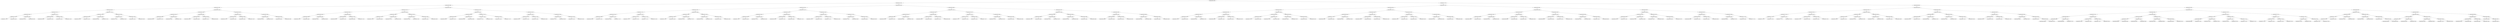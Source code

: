 digraph G{
188641050 [label="Node{data=[5030, 5030]}"]
188641050 -> 1487965527
1487965527 [label="Node{data=[3164, 3164]}"]
1487965527 -> 1638812681
1638812681 [label="Node{data=[2856, 2856]}"]
1638812681 -> 693489553
693489553 [label="Node{data=[2824, 2824]}"]
693489553 -> 1374364446
1374364446 [label="Node{data=[2045, 2045]}"]
1374364446 -> 225297985
225297985 [label="Node{data=[2037, 2037]}"]
225297985 -> 514854369
514854369 [label="Node{data=[2033, 2033]}"]
514854369 -> 429809889
429809889 [label="Node{data=[1548, 1548]}"]
429809889 -> 291848991
291848991 [label="Node{data=[1547, 1547]}"]
429809889 -> 1918488764
1918488764 [label="Node{data=[2032, 2032]}"]
514854369 -> 1813513235
1813513235 [label="Node{data=[2035, 2035]}"]
1813513235 -> 107735065
107735065 [label="Node{data=[2034, 2034]}"]
1813513235 -> 1026371184
1026371184 [label="Node{data=[2036, 2036]}"]
225297985 -> 21874009
21874009 [label="Node{data=[2041, 2041]}"]
21874009 -> 760836607
760836607 [label="Node{data=[2039, 2039]}"]
760836607 -> 1949003629
1949003629 [label="Node{data=[2038, 2038]}"]
760836607 -> 539066678
539066678 [label="Node{data=[2040, 2040]}"]
21874009 -> 1336541030
1336541030 [label="Node{data=[2043, 2043]}"]
1336541030 -> 689547749
689547749 [label="Node{data=[2042, 2042]}"]
1336541030 -> 115801004
115801004 [label="Node{data=[2044, 2044]}"]
1374364446 -> 711127671
711127671 [label="Node{data=[2271, 2271]}"]
711127671 -> 707816082
707816082 [label="Node{data=[2215, 2215]}"]
707816082 -> 1317189808
1317189808 [label="Node{data=[2055, 2055]}"]
1317189808 -> 2131231063
2131231063 [label="Node{data=[2046, 2046]}"]
1317189808 -> 1120187787
1120187787 [label="Node{data=[2213, 2213]}"]
707816082 -> 1795761083
1795761083 [label="Node{data=[2269, 2269]}"]
1795761083 -> 815087954
815087954 [label="Node{data=[2268, 2268]}"]
1795761083 -> 262732974
262732974 [label="Node{data=[2270, 2270]}"]
711127671 -> 1755805757
1755805757 [label="Node{data=[2435, 2435]}"]
1755805757 -> 1242667625
1242667625 [label="Node{data=[2379, 2379]}"]
1242667625 -> 1343540648
1343540648 [label="Node{data=[2272, 2272]}"]
1242667625 -> 403768968
403768968 [label="Node{data=[2424, 2424]}"]
1755805757 -> 1260712743
1260712743 [label="Node{data=[2822, 2822]}"]
1260712743 -> 228649720
228649720 [label="Node{data=[2821, 2821]}"]
1260712743 -> 2066685801
2066685801 [label="Node{data=[2823, 2823]}"]
693489553 -> 1805280194
1805280194 [label="Node{data=[2840, 2840]}"]
1805280194 -> 122361949
122361949 [label="Node{data=[2832, 2832]}"]
122361949 -> 230081894
230081894 [label="Node{data=[2828, 2828]}"]
230081894 -> 249645038
249645038 [label="Node{data=[2826, 2826]}"]
249645038 -> 920494467
920494467 [label="Node{data=[2825, 2825]}"]
249645038 -> 1762385653
1762385653 [label="Node{data=[2827, 2827]}"]
230081894 -> 1378728775
1378728775 [label="Node{data=[2830, 2830]}"]
1378728775 -> 1450658011
1450658011 [label="Node{data=[2829, 2829]}"]
1378728775 -> 226306607
226306607 [label="Node{data=[2831, 2831]}"]
122361949 -> 985051395
985051395 [label="Node{data=[2836, 2836]}"]
985051395 -> 100586129
100586129 [label="Node{data=[2834, 2834]}"]
100586129 -> 1763930981
1763930981 [label="Node{data=[2833, 2833]}"]
100586129 -> 225120316
225120316 [label="Node{data=[2835, 2835]}"]
985051395 -> 39491131
39491131 [label="Node{data=[2838, 2838]}"]
39491131 -> 1908651707
1908651707 [label="Node{data=[2837, 2837]}"]
39491131 -> 59333565
59333565 [label="Node{data=[2839, 2839]}"]
1805280194 -> 1454788864
1454788864 [label="Node{data=[2848, 2848]}"]
1454788864 -> 786083
786083 [label="Node{data=[2844, 2844]}"]
786083 -> 1813112439
1813112439 [label="Node{data=[2842, 2842]}"]
1813112439 -> 629935355
629935355 [label="Node{data=[2841, 2841]}"]
1813112439 -> 1096185627
1096185627 [label="Node{data=[2843, 2843]}"]
786083 -> 519530356
519530356 [label="Node{data=[2846, 2846]}"]
519530356 -> 2100697219
2100697219 [label="Node{data=[2845, 2845]}"]
519530356 -> 941111306
941111306 [label="Node{data=[2847, 2847]}"]
1454788864 -> 1241808573
1241808573 [label="Node{data=[2852, 2852]}"]
1241808573 -> 1869442126
1869442126 [label="Node{data=[2850, 2850]}"]
1869442126 -> 584225568
584225568 [label="Node{data=[2849, 2849]}"]
1869442126 -> 1542661912
1542661912 [label="Node{data=[2851, 2851]}"]
1241808573 -> 854285133
854285133 [label="Node{data=[2854, 2854]}"]
854285133 -> 920669762
920669762 [label="Node{data=[2853, 2853]}"]
854285133 -> 1937453
1937453 [label="Node{data=[2855, 2855]}"]
1638812681 -> 1117039825
1117039825 [label="Node{data=[3004, 3004]}"]
1117039825 -> 718124797
718124797 [label="Node{data=[2872, 2872]}"]
718124797 -> 510357432
510357432 [label="Node{data=[2864, 2864]}"]
510357432 -> 1922767008
1922767008 [label="Node{data=[2860, 2860]}"]
1922767008 -> 353292294
353292294 [label="Node{data=[2858, 2858]}"]
353292294 -> 1387521540
1387521540 [label="Node{data=[2857, 2857]}"]
353292294 -> 392189253
392189253 [label="Node{data=[2859, 2859]}"]
1922767008 -> 1024721169
1024721169 [label="Node{data=[2862, 2862]}"]
1024721169 -> 1585018965
1585018965 [label="Node{data=[2861, 2861]}"]
1024721169 -> 322385496
322385496 [label="Node{data=[2863, 2863]}"]
510357432 -> 107516678
107516678 [label="Node{data=[2868, 2868]}"]
107516678 -> 459867731
459867731 [label="Node{data=[2866, 2866]}"]
459867731 -> 239562427
239562427 [label="Node{data=[2865, 2865]}"]
459867731 -> 619187421
619187421 [label="Node{data=[2867, 2867]}"]
107516678 -> 1717193701
1717193701 [label="Node{data=[2870, 2870]}"]
1717193701 -> 894604003
894604003 [label="Node{data=[2869, 2869]}"]
1717193701 -> 13959236
13959236 [label="Node{data=[2871, 2871]}"]
718124797 -> 1690266215
1690266215 [label="Node{data=[2944, 2944]}"]
1690266215 -> 1351487606
1351487606 [label="Node{data=[2940, 2940]}"]
1351487606 -> 1902789902
1902789902 [label="Node{data=[2874, 2874]}"]
1902789902 -> 1494592583
1494592583 [label="Node{data=[2873, 2873]}"]
1902789902 -> 1189484880
1189484880 [label="Node{data=[2939, 2939]}"]
1351487606 -> 1716239450
1716239450 [label="Node{data=[2942, 2942]}"]
1716239450 -> 1168824232
1168824232 [label="Node{data=[2941, 2941]}"]
1716239450 -> 824786126
824786126 [label="Node{data=[2943, 2943]}"]
1690266215 -> 1198759714
1198759714 [label="Node{data=[2976, 2976]}"]
1198759714 -> 2086748922
2086748922 [label="Node{data=[2946, 2946]}"]
2086748922 -> 1868942665
1868942665 [label="Node{data=[2945, 2945]}"]
2086748922 -> 391267111
391267111 [label="Node{data=[2947, 2947]}"]
1198759714 -> 1283675232
1283675232 [label="Node{data=[3002, 3002]}"]
1283675232 -> 981707160
981707160 [label="Node{data=[3001, 3001]}"]
1283675232 -> 2077045764
2077045764 [label="Node{data=[3003, 3003]}"]
1117039825 -> 2122521377
2122521377 [label="Node{data=[3148, 3148]}"]
2122521377 -> 678785221
678785221 [label="Node{data=[3140, 3140]}"]
678785221 -> 253612858
253612858 [label="Node{data=[3008, 3008]}"]
253612858 -> 501398473
501398473 [label="Node{data=[3006, 3006]}"]
501398473 -> 2069819719
2069819719 [label="Node{data=[3005, 3005]}"]
501398473 -> 2016298417
2016298417 [label="Node{data=[3007, 3007]}"]
253612858 -> 432786829
432786829 [label="Node{data=[3060, 3060]}"]
432786829 -> 301924750
301924750 [label="Node{data=[3009, 3009]}"]
432786829 -> 489102911
489102911 [label="Node{data=[3065, 3065]}"]
678785221 -> 388944871
388944871 [label="Node{data=[3144, 3144]}"]
388944871 -> 1355731754
1355731754 [label="Node{data=[3142, 3142]}"]
1355731754 -> 970218444
970218444 [label="Node{data=[3141, 3141]}"]
1355731754 -> 472349743
472349743 [label="Node{data=[3143, 3143]}"]
388944871 -> 2113353127
2113353127 [label="Node{data=[3146, 3146]}"]
2113353127 -> 1535573680
1535573680 [label="Node{data=[3145, 3145]}"]
2113353127 -> 1083692087
1083692087 [label="Node{data=[3147, 3147]}"]
2122521377 -> 1744178702
1744178702 [label="Node{data=[3156, 3156]}"]
1744178702 -> 602428762
602428762 [label="Node{data=[3152, 3152]}"]
602428762 -> 1333222633
1333222633 [label="Node{data=[3150, 3150]}"]
1333222633 -> 826220380
826220380 [label="Node{data=[3149, 3149]}"]
1333222633 -> 1718546699
1718546699 [label="Node{data=[3151, 3151]}"]
602428762 -> 122501657
122501657 [label="Node{data=[3154, 3154]}"]
122501657 -> 1923661325
1923661325 [label="Node{data=[3153, 3153]}"]
122501657 -> 992250619
992250619 [label="Node{data=[3155, 3155]}"]
1744178702 -> 718520893
718520893 [label="Node{data=[3160, 3160]}"]
718520893 -> 1142990988
1142990988 [label="Node{data=[3158, 3158]}"]
1142990988 -> 1934569171
1934569171 [label="Node{data=[3157, 3157]}"]
1142990988 -> 1814233363
1814233363 [label="Node{data=[3159, 3159]}"]
718520893 -> 1482024064
1482024064 [label="Node{data=[3162, 3162]}"]
1482024064 -> 426791886
426791886 [label="Node{data=[3161, 3161]}"]
1482024064 -> 323211141
323211141 [label="Node{data=[3163, 3163]}"]
1487965527 -> 1729916775
1729916775 [label="Node{data=[4354, 4354]}"]
1729916775 -> 270198496
270198496 [label="Node{data=[3196, 3196]}"]
270198496 -> 200227086
200227086 [label="Node{data=[3180, 3180]}"]
200227086 -> 106819601
106819601 [label="Node{data=[3172, 3172]}"]
106819601 -> 37667050
37667050 [label="Node{data=[3168, 3168]}"]
37667050 -> 1163135915
1163135915 [label="Node{data=[3166, 3166]}"]
1163135915 -> 931228998
931228998 [label="Node{data=[3165, 3165]}"]
1163135915 -> 1588977375
1588977375 [label="Node{data=[3167, 3167]}"]
37667050 -> 712539251
712539251 [label="Node{data=[3170, 3170]}"]
712539251 -> 1335112644
1335112644 [label="Node{data=[3169, 3169]}"]
712539251 -> 1942195245
1942195245 [label="Node{data=[3171, 3171]}"]
106819601 -> 57735084
57735084 [label="Node{data=[3176, 3176]}"]
57735084 -> 1786939477
1786939477 [label="Node{data=[3174, 3174]}"]
1786939477 -> 73833682
73833682 [label="Node{data=[3173, 3173]}"]
1786939477 -> 1798032023
1798032023 [label="Node{data=[3175, 3175]}"]
57735084 -> 1868733897
1868733897 [label="Node{data=[3178, 3178]}"]
1868733897 -> 299655248
299655248 [label="Node{data=[3177, 3177]}"]
1868733897 -> 569179829
569179829 [label="Node{data=[3179, 3179]}"]
200227086 -> 346486637
346486637 [label="Node{data=[3188, 3188]}"]
346486637 -> 1876012261
1876012261 [label="Node{data=[3184, 3184]}"]
1876012261 -> 494768047
494768047 [label="Node{data=[3182, 3182]}"]
494768047 -> 1529009123
1529009123 [label="Node{data=[3181, 3181]}"]
494768047 -> 2015119989
2015119989 [label="Node{data=[3183, 3183]}"]
1876012261 -> 449341207
449341207 [label="Node{data=[3186, 3186]}"]
449341207 -> 1807319830
1807319830 [label="Node{data=[3185, 3185]}"]
449341207 -> 650766409
650766409 [label="Node{data=[3187, 3187]}"]
346486637 -> 1016873223
1016873223 [label="Node{data=[3192, 3192]}"]
1016873223 -> 1706387804
1706387804 [label="Node{data=[3190, 3190]}"]
1706387804 -> 1110697935
1110697935 [label="Node{data=[3189, 3189]}"]
1706387804 -> 735171680
735171680 [label="Node{data=[3191, 3191]}"]
1016873223 -> 1973103716
1973103716 [label="Node{data=[3194, 3194]}"]
1973103716 -> 992629762
992629762 [label="Node{data=[3193, 3193]}"]
1973103716 -> 1719320887
1719320887 [label="Node{data=[3195, 3195]}"]
270198496 -> 1127050060
1127050060 [label="Node{data=[3212, 3212]}"]
1127050060 -> 1870239553
1870239553 [label="Node{data=[3204, 3204]}"]
1870239553 -> 110773480
110773480 [label="Node{data=[3200, 3200]}"]
110773480 -> 911826549
911826549 [label="Node{data=[3198, 3198]}"]
911826549 -> 503719161
503719161 [label="Node{data=[3197, 3197]}"]
911826549 -> 1038515175
1038515175 [label="Node{data=[3199, 3199]}"]
110773480 -> 1762641335
1762641335 [label="Node{data=[3202, 3202]}"]
1762641335 -> 358192149
358192149 [label="Node{data=[3201, 3201]}"]
1762641335 -> 978799531
978799531 [label="Node{data=[3203, 3203]}"]
1870239553 -> 878716485
878716485 [label="Node{data=[3208, 3208]}"]
878716485 -> 592801539
592801539 [label="Node{data=[3206, 3206]}"]
592801539 -> 2062925376
2062925376 [label="Node{data=[3205, 3205]}"]
592801539 -> 2063579302
2063579302 [label="Node{data=[3207, 3207]}"]
878716485 -> 1327037362
1327037362 [label="Node{data=[3210, 3210]}"]
1327037362 -> 1195223077
1195223077 [label="Node{data=[3209, 3209]}"]
1327037362 -> 275585340
275585340 [label="Node{data=[3211, 3211]}"]
1127050060 -> 391162143
391162143 [label="Node{data=[3220, 3220]}"]
391162143 -> 521995564
521995564 [label="Node{data=[3216, 3216]}"]
521995564 -> 902556266
902556266 [label="Node{data=[3214, 3214]}"]
902556266 -> 1293398294
1293398294 [label="Node{data=[3213, 3213]}"]
902556266 -> 1604186618
1604186618 [label="Node{data=[3215, 3215]}"]
521995564 -> 685685568
685685568 [label="Node{data=[3218, 3218]}"]
685685568 -> 1110215819
1110215819 [label="Node{data=[3217, 3217]}"]
685685568 -> 843254489
843254489 [label="Node{data=[3219, 3219]}"]
391162143 -> 39927626
39927626 [label="Node{data=[3470, 3470]}"]
39927626 -> 1597538557
1597538557 [label="Node{data=[3423, 3423]}"]
1597538557 -> 2044073797
2044073797 [label="Node{data=[3221, 3221]}"]
1597538557 -> 1407836004
1407836004 [label="Node{data=[3464, 3464]}"]
39927626 -> 1484337468
1484337468 [label="Node{data=[4352, 4352]}"]
1484337468 -> 1138589094
1138589094 [label="Node{data=[3509, 3509]}"]
1484337468 -> 184034983
184034983 [label="Node{data=[4353, 4353]}"]
1729916775 -> 393726563
393726563 [label="Node{data=[4586, 4586]}"]
393726563 -> 110557536
110557536 [label="Node{data=[4370, 4370]}"]
110557536 -> 772707417
772707417 [label="Node{data=[4362, 4362]}"]
772707417 -> 1695040033
1695040033 [label="Node{data=[4358, 4358]}"]
1695040033 -> 1275439153
1275439153 [label="Node{data=[4356, 4356]}"]
1275439153 -> 2104038696
2104038696 [label="Node{data=[4355, 4355]}"]
1275439153 -> 664795776
664795776 [label="Node{data=[4357, 4357]}"]
1695040033 -> 2211096
2211096 [label="Node{data=[4360, 4360]}"]
2211096 -> 1636096269
1636096269 [label="Node{data=[4359, 4359]}"]
2211096 -> 1425100864
1425100864 [label="Node{data=[4361, 4361]}"]
772707417 -> 216198052
216198052 [label="Node{data=[4366, 4366]}"]
216198052 -> 19291741
19291741 [label="Node{data=[4364, 4364]}"]
19291741 -> 1185784773
1185784773 [label="Node{data=[4363, 4363]}"]
19291741 -> 402692096
402692096 [label="Node{data=[4365, 4365]}"]
216198052 -> 61140847
61140847 [label="Node{data=[4368, 4368]}"]
61140847 -> 809733616
809733616 [label="Node{data=[4367, 4367]}"]
61140847 -> 458994614
458994614 [label="Node{data=[4369, 4369]}"]
110557536 -> 126351429
126351429 [label="Node{data=[4578, 4578]}"]
126351429 -> 595370061
595370061 [label="Node{data=[4374, 4374]}"]
595370061 -> 259823071
259823071 [label="Node{data=[4372, 4372]}"]
259823071 -> 1241268613
1241268613 [label="Node{data=[4371, 4371]}"]
259823071 -> 1895943471
1895943471 [label="Node{data=[4373, 4373]}"]
595370061 -> 926512522
926512522 [label="Node{data=[4564, 4564]}"]
926512522 -> 1551944927
1551944927 [label="Node{data=[4375, 4375]}"]
926512522 -> 2002476707
2002476707 [label="Node{data=[4577, 4577]}"]
126351429 -> 139234770
139234770 [label="Node{data=[4582, 4582]}"]
139234770 -> 1948597364
1948597364 [label="Node{data=[4580, 4580]}"]
1948597364 -> 781840411
781840411 [label="Node{data=[4579, 4579]}"]
1948597364 -> 60427565
60427565 [label="Node{data=[4581, 4581]}"]
139234770 -> 1876177553
1876177553 [label="Node{data=[4584, 4584]}"]
1876177553 -> 852452739
852452739 [label="Node{data=[4583, 4583]}"]
1876177553 -> 1404519145
1404519145 [label="Node{data=[4585, 4585]}"]
393726563 -> 9948887
9948887 [label="Node{data=[4887, 4887]}"]
9948887 -> 1310274798
1310274798 [label="Node{data=[4879, 4879]}"]
1310274798 -> 120828883
120828883 [label="Node{data=[4590, 4590]}"]
120828883 -> 1861884374
1861884374 [label="Node{data=[4588, 4588]}"]
1861884374 -> 1353024424
1353024424 [label="Node{data=[4587, 4587]}"]
1861884374 -> 1461478166
1461478166 [label="Node{data=[4589, 4589]}"]
120828883 -> 1294728973
1294728973 [label="Node{data=[4596, 4596]}"]
1294728973 -> 1939958743
1939958743 [label="Node{data=[4591, 4591]}"]
1294728973 -> 266669768
266669768 [label="Node{data=[4878, 4878]}"]
1310274798 -> 1003870449
1003870449 [label="Node{data=[4883, 4883]}"]
1003870449 -> 689216273
689216273 [label="Node{data=[4881, 4881]}"]
689216273 -> 1360245303
1360245303 [label="Node{data=[4880, 4880]}"]
689216273 -> 1990686099
1990686099 [label="Node{data=[4882, 4882]}"]
1003870449 -> 1663052262
1663052262 [label="Node{data=[4885, 4885]}"]
1663052262 -> 1851914880
1851914880 [label="Node{data=[4884, 4884]}"]
1663052262 -> 581922673
581922673 [label="Node{data=[4886, 4886]}"]
9948887 -> 1869192538
1869192538 [label="Node{data=[4895, 4895]}"]
1869192538 -> 224716360
224716360 [label="Node{data=[4891, 4891]}"]
224716360 -> 1815128222
1815128222 [label="Node{data=[4889, 4889]}"]
1815128222 -> 893224590
893224590 [label="Node{data=[4888, 4888]}"]
1815128222 -> 379407934
379407934 [label="Node{data=[4890, 4890]}"]
224716360 -> 1021426691
1021426691 [label="Node{data=[4893, 4893]}"]
1021426691 -> 1442617177
1442617177 [label="Node{data=[4892, 4892]}"]
1021426691 -> 204235422
204235422 [label="Node{data=[4894, 4894]}"]
1869192538 -> 1882988955
1882988955 [label="Node{data=[4989, 4989]}"]
1882988955 -> 1091340859
1091340859 [label="Node{data=[4987, 4987]}"]
1091340859 -> 1895537436
1895537436 [label="Node{data=[4986, 4986]}"]
1091340859 -> 522989327
522989327 [label="Node{data=[4988, 4988]}"]
1882988955 -> 244180360
244180360 [label="Node{data=[5028, 5028]}"]
244180360 -> 737540912
737540912 [label="Node{data=[4990, 4990]}"]
244180360 -> 133871145
133871145 [label="Node{data=[5029, 5029]}"]
188641050 -> 2043717006
2043717006 [label="Node{data=[8772, 8772]}"]
2043717006 -> 412139161
412139161 [label="Node{data=[5627, 5627]}"]
412139161 -> 481880768
481880768 [label="Node{data=[5062, 5062]}"]
481880768 -> 1319197824
1319197824 [label="Node{data=[5046, 5046]}"]
1319197824 -> 841055247
841055247 [label="Node{data=[5038, 5038]}"]
841055247 -> 802711716
802711716 [label="Node{data=[5034, 5034]}"]
802711716 -> 1961720181
1961720181 [label="Node{data=[5032, 5032]}"]
1961720181 -> 820801076
820801076 [label="Node{data=[5031, 5031]}"]
1961720181 -> 152349986
152349986 [label="Node{data=[5033, 5033]}"]
802711716 -> 1709537772
1709537772 [label="Node{data=[5036, 5036]}"]
1709537772 -> 2061271796
2061271796 [label="Node{data=[5035, 5035]}"]
1709537772 -> 689102421
689102421 [label="Node{data=[5037, 5037]}"]
841055247 -> 96672744
96672744 [label="Node{data=[5042, 5042]}"]
96672744 -> 1269250213
1269250213 [label="Node{data=[5040, 5040]}"]
1269250213 -> 1441974279
1441974279 [label="Node{data=[5039, 5039]}"]
1269250213 -> 1789744282
1789744282 [label="Node{data=[5041, 5041]}"]
96672744 -> 1999375996
1999375996 [label="Node{data=[5044, 5044]}"]
1999375996 -> 96236076
96236076 [label="Node{data=[5043, 5043]}"]
1999375996 -> 1187848300
1187848300 [label="Node{data=[5045, 5045]}"]
1319197824 -> 1178903979
1178903979 [label="Node{data=[5054, 5054]}"]
1178903979 -> 1359744241
1359744241 [label="Node{data=[5050, 5050]}"]
1359744241 -> 927410670
927410670 [label="Node{data=[5048, 5048]}"]
927410670 -> 413577514
413577514 [label="Node{data=[5047, 5047]}"]
927410670 -> 2066495080
2066495080 [label="Node{data=[5049, 5049]}"]
1359744241 -> 1257690744
1257690744 [label="Node{data=[5052, 5052]}"]
1257690744 -> 1148231313
1148231313 [label="Node{data=[5051, 5051]}"]
1257690744 -> 1777490132
1777490132 [label="Node{data=[5053, 5053]}"]
1178903979 -> 1937222900
1937222900 [label="Node{data=[5058, 5058]}"]
1937222900 -> 256827892
256827892 [label="Node{data=[5056, 5056]}"]
256827892 -> 1326080666
1326080666 [label="Node{data=[5055, 5055]}"]
256827892 -> 876980055
876980055 [label="Node{data=[5057, 5057]}"]
1937222900 -> 2048638247
2048638247 [label="Node{data=[5060, 5060]}"]
2048638247 -> 44217041
44217041 [label="Node{data=[5059, 5059]}"]
2048638247 -> 513805997
513805997 [label="Node{data=[5061, 5061]}"]
481880768 -> 130448689
130448689 [label="Node{data=[5611, 5611]}"]
130448689 -> 546511467
546511467 [label="Node{data=[5603, 5603]}"]
546511467 -> 925896850
925896850 [label="Node{data=[5599, 5599]}"]
925896850 -> 695973311
695973311 [label="Node{data=[5114, 5114]}"]
695973311 -> 501246548
501246548 [label="Node{data=[5063, 5063]}"]
695973311 -> 622361537
622361537 [label="Node{data=[5543, 5543]}"]
925896850 -> 312167280
312167280 [label="Node{data=[5601, 5601]}"]
312167280 -> 1723454161
1723454161 [label="Node{data=[5600, 5600]}"]
312167280 -> 2023077528
2023077528 [label="Node{data=[5602, 5602]}"]
546511467 -> 515181624
515181624 [label="Node{data=[5607, 5607]}"]
515181624 -> 1455232085
1455232085 [label="Node{data=[5605, 5605]}"]
1455232085 -> 2126146313
2126146313 [label="Node{data=[5604, 5604]}"]
1455232085 -> 726545200
726545200 [label="Node{data=[5606, 5606]}"]
515181624 -> 497827501
497827501 [label="Node{data=[5609, 5609]}"]
497827501 -> 588091121
588091121 [label="Node{data=[5608, 5608]}"]
497827501 -> 239225786
239225786 [label="Node{data=[5610, 5610]}"]
130448689 -> 1414479601
1414479601 [label="Node{data=[5619, 5619]}"]
1414479601 -> 686439299
686439299 [label="Node{data=[5615, 5615]}"]
686439299 -> 1742688873
1742688873 [label="Node{data=[5613, 5613]}"]
1742688873 -> 2069678771
2069678771 [label="Node{data=[5612, 5612]}"]
1742688873 -> 1456065439
1456065439 [label="Node{data=[5614, 5614]}"]
686439299 -> 788976870
788976870 [label="Node{data=[5617, 5617]}"]
788976870 -> 844601205
844601205 [label="Node{data=[5616, 5616]}"]
788976870 -> 801364702
801364702 [label="Node{data=[5618, 5618]}"]
1414479601 -> 927889802
927889802 [label="Node{data=[5623, 5623]}"]
927889802 -> 779500129
779500129 [label="Node{data=[5621, 5621]}"]
779500129 -> 546634981
546634981 [label="Node{data=[5620, 5620]}"]
779500129 -> 296802051
296802051 [label="Node{data=[5622, 5622]}"]
927889802 -> 1433824918
1433824918 [label="Node{data=[5625, 5625]}"]
1433824918 -> 1254941547
1254941547 [label="Node{data=[5624, 5624]}"]
1433824918 -> 1303928067
1303928067 [label="Node{data=[5626, 5626]}"]
412139161 -> 1520927608
1520927608 [label="Node{data=[6290, 6290]}"]
1520927608 -> 1019429988
1019429988 [label="Node{data=[5643, 5643]}"]
1019429988 -> 297353004
297353004 [label="Node{data=[5635, 5635]}"]
297353004 -> 518400093
518400093 [label="Node{data=[5631, 5631]}"]
518400093 -> 2025641146
2025641146 [label="Node{data=[5629, 5629]}"]
2025641146 -> 1593462701
1593462701 [label="Node{data=[5628, 5628]}"]
2025641146 -> 107109121
107109121 [label="Node{data=[5630, 5630]}"]
518400093 -> 703147856
703147856 [label="Node{data=[5633, 5633]}"]
703147856 -> 938354643
938354643 [label="Node{data=[5632, 5632]}"]
703147856 -> 1004900772
1004900772 [label="Node{data=[5634, 5634]}"]
297353004 -> 801865610
801865610 [label="Node{data=[5639, 5639]}"]
801865610 -> 1337480844
1337480844 [label="Node{data=[5637, 5637]}"]
1337480844 -> 162410519
162410519 [label="Node{data=[5636, 5636]}"]
1337480844 -> 517077047
517077047 [label="Node{data=[5638, 5638]}"]
801865610 -> 1779626824
1779626824 [label="Node{data=[5641, 5641]}"]
1779626824 -> 1737737392
1737737392 [label="Node{data=[5640, 5640]}"]
1779626824 -> 524648157
524648157 [label="Node{data=[5642, 5642]}"]
1019429988 -> 239349058
239349058 [label="Node{data=[6282, 6282]}"]
239349058 -> 1932597105
1932597105 [label="Node{data=[6278, 6278]}"]
1932597105 -> 184482787
184482787 [label="Node{data=[5941, 5941]}"]
184482787 -> 1048170487
1048170487 [label="Node{data=[5696, 5696]}"]
184482787 -> 293129031
293129031 [label="Node{data=[5953, 5953]}"]
1932597105 -> 1787415686
1787415686 [label="Node{data=[6280, 6280]}"]
1787415686 -> 399840215
399840215 [label="Node{data=[6279, 6279]}"]
1787415686 -> 1738764461
1738764461 [label="Node{data=[6281, 6281]}"]
239349058 -> 819379693
819379693 [label="Node{data=[6286, 6286]}"]
819379693 -> 346012301
346012301 [label="Node{data=[6284, 6284]}"]
346012301 -> 736843874
736843874 [label="Node{data=[6283, 6283]}"]
346012301 -> 1462854570
1462854570 [label="Node{data=[6285, 6285]}"]
819379693 -> 1376621940
1376621940 [label="Node{data=[6288, 6288]}"]
1376621940 -> 1001330282
1001330282 [label="Node{data=[6287, 6287]}"]
1376621940 -> 1257664821
1257664821 [label="Node{data=[6289, 6289]}"]
1520927608 -> 377907186
377907186 [label="Node{data=[8038, 8038]}"]
377907186 -> 681506403
681506403 [label="Node{data=[8030, 8030]}"]
681506403 -> 1807858012
1807858012 [label="Node{data=[7948, 7948]}"]
1807858012 -> 306643656
306643656 [label="Node{data=[6308, 6308]}"]
306643656 -> 937119365
937119365 [label="Node{data=[6291, 6291]}"]
306643656 -> 1755941875
1755941875 [label="Node{data=[7924, 7924]}"]
1807858012 -> 239391971
239391971 [label="Node{data=[8005, 8005]}"]
239391971 -> 608163489
608163489 [label="Node{data=[7982, 7982]}"]
239391971 -> 1232931781
1232931781 [label="Node{data=[8029, 8029]}"]
681506403 -> 1840244490
1840244490 [label="Node{data=[8034, 8034]}"]
1840244490 -> 1172620688
1172620688 [label="Node{data=[8032, 8032]}"]
1172620688 -> 523536723
523536723 [label="Node{data=[8031, 8031]}"]
1172620688 -> 1052154451
1052154451 [label="Node{data=[8033, 8033]}"]
1840244490 -> 741588280
741588280 [label="Node{data=[8036, 8036]}"]
741588280 -> 1326986603
1326986603 [label="Node{data=[8035, 8035]}"]
741588280 -> 1952269258
1952269258 [label="Node{data=[8037, 8037]}"]
377907186 -> 2125675280
2125675280 [label="Node{data=[8292, 8292]}"]
2125675280 -> 1339593603
1339593603 [label="Node{data=[8042, 8042]}"]
1339593603 -> 1097159806
1097159806 [label="Node{data=[8040, 8040]}"]
1097159806 -> 1597512843
1597512843 [label="Node{data=[8039, 8039]}"]
1097159806 -> 951375815
951375815 [label="Node{data=[8041, 8041]}"]
1339593603 -> 872095705
872095705 [label="Node{data=[8044, 8044]}"]
872095705 -> 1490451324
1490451324 [label="Node{data=[8043, 8043]}"]
872095705 -> 1192622249
1192622249 [label="Node{data=[8045, 8045]}"]
2125675280 -> 1501627747
1501627747 [label="Node{data=[8768, 8768]}"]
1501627747 -> 846191709
846191709 [label="Node{data=[8426, 8426]}"]
846191709 -> 1493785847
1493785847 [label="Node{data=[8396, 8396]}"]
846191709 -> 833693647
833693647 [label="Node{data=[8767, 8767]}"]
1501627747 -> 1615496839
1615496839 [label="Node{data=[8770, 8770]}"]
1615496839 -> 738927591
738927591 [label="Node{data=[8769, 8769]}"]
1615496839 -> 1064709237
1064709237 [label="Node{data=[8771, 8771]}"]
2043717006 -> 130149131
130149131 [label="Node{data=[8836, 8836]}"]
130149131 -> 856374218
856374218 [label="Node{data=[8804, 8804]}"]
856374218 -> 1181364823
1181364823 [label="Node{data=[8788, 8788]}"]
1181364823 -> 1215409003
1215409003 [label="Node{data=[8780, 8780]}"]
1215409003 -> 1080068317
1080068317 [label="Node{data=[8776, 8776]}"]
1080068317 -> 719269488
719269488 [label="Node{data=[8774, 8774]}"]
719269488 -> 1026574838
1026574838 [label="Node{data=[8773, 8773]}"]
719269488 -> 2027915208
2027915208 [label="Node{data=[8775, 8775]}"]
1080068317 -> 1010683502
1010683502 [label="Node{data=[8778, 8778]}"]
1010683502 -> 1875041079
1875041079 [label="Node{data=[8777, 8777]}"]
1010683502 -> 1350713536
1350713536 [label="Node{data=[8779, 8779]}"]
1215409003 -> 1424456927
1424456927 [label="Node{data=[8784, 8784]}"]
1424456927 -> 117147283
117147283 [label="Node{data=[8782, 8782]}"]
117147283 -> 2132409880
2132409880 [label="Node{data=[8781, 8781]}"]
117147283 -> 1029645691
1029645691 [label="Node{data=[8783, 8783]}"]
1424456927 -> 1378985867
1378985867 [label="Node{data=[8786, 8786]}"]
1378985867 -> 136608832
136608832 [label="Node{data=[8785, 8785]}"]
1378985867 -> 956152418
956152418 [label="Node{data=[8787, 8787]}"]
1181364823 -> 2085430523
2085430523 [label="Node{data=[8796, 8796]}"]
2085430523 -> 597678342
597678342 [label="Node{data=[8792, 8792]}"]
597678342 -> 150107977
150107977 [label="Node{data=[8790, 8790]}"]
150107977 -> 1569321631
1569321631 [label="Node{data=[8789, 8789]}"]
150107977 -> 1224109865
1224109865 [label="Node{data=[8791, 8791]}"]
597678342 -> 368892120
368892120 [label="Node{data=[8794, 8794]}"]
368892120 -> 238005521
238005521 [label="Node{data=[8793, 8793]}"]
368892120 -> 471903041
471903041 [label="Node{data=[8795, 8795]}"]
2085430523 -> 1733562571
1733562571 [label="Node{data=[8800, 8800]}"]
1733562571 -> 345849569
345849569 [label="Node{data=[8798, 8798]}"]
345849569 -> 1730760262
1730760262 [label="Node{data=[8797, 8797]}"]
345849569 -> 2127207233
2127207233 [label="Node{data=[8799, 8799]}"]
1733562571 -> 970923547
970923547 [label="Node{data=[8802, 8802]}"]
970923547 -> 1153975799
1153975799 [label="Node{data=[8801, 8801]}"]
970923547 -> 1774086230
1774086230 [label="Node{data=[8803, 8803]}"]
856374218 -> 1124394675
1124394675 [label="Node{data=[8820, 8820]}"]
1124394675 -> 48895758
48895758 [label="Node{data=[8812, 8812]}"]
48895758 -> 67833177
67833177 [label="Node{data=[8808, 8808]}"]
67833177 -> 510470486
510470486 [label="Node{data=[8806, 8806]}"]
510470486 -> 2058909014
2058909014 [label="Node{data=[8805, 8805]}"]
510470486 -> 683167592
683167592 [label="Node{data=[8807, 8807]}"]
67833177 -> 1954934499
1954934499 [label="Node{data=[8810, 8810]}"]
1954934499 -> 55926460
55926460 [label="Node{data=[8809, 8809]}"]
1954934499 -> 989763909
989763909 [label="Node{data=[8811, 8811]}"]
48895758 -> 1356288637
1356288637 [label="Node{data=[8816, 8816]}"]
1356288637 -> 192826482
192826482 [label="Node{data=[8814, 8814]}"]
192826482 -> 586629919
586629919 [label="Node{data=[8813, 8813]}"]
192826482 -> 1812845237
1812845237 [label="Node{data=[8815, 8815]}"]
1356288637 -> 102965747
102965747 [label="Node{data=[8818, 8818]}"]
102965747 -> 2135416985
2135416985 [label="Node{data=[8817, 8817]}"]
102965747 -> 1739635669
1739635669 [label="Node{data=[8819, 8819]}"]
1124394675 -> 1697273324
1697273324 [label="Node{data=[8828, 8828]}"]
1697273324 -> 2048510979
2048510979 [label="Node{data=[8824, 8824]}"]
2048510979 -> 974825713
974825713 [label="Node{data=[8822, 8822]}"]
974825713 -> 1486279284
1486279284 [label="Node{data=[8821, 8821]}"]
974825713 -> 1864661439
1864661439 [label="Node{data=[8823, 8823]}"]
2048510979 -> 1542048140
1542048140 [label="Node{data=[8826, 8826]}"]
1542048140 -> 878427936
878427936 [label="Node{data=[8825, 8825]}"]
1542048140 -> 1513152173
1513152173 [label="Node{data=[8827, 8827]}"]
1697273324 -> 370519509
370519509 [label="Node{data=[8832, 8832]}"]
370519509 -> 61186866
61186866 [label="Node{data=[8830, 8830]}"]
61186866 -> 1785642713
1785642713 [label="Node{data=[8829, 8829]}"]
61186866 -> 922206351
922206351 [label="Node{data=[8831, 8831]}"]
370519509 -> 221755521
221755521 [label="Node{data=[8834, 8834]}"]
221755521 -> 598025766
598025766 [label="Node{data=[8833, 8833]}"]
221755521 -> 1008917757
1008917757 [label="Node{data=[8835, 8835]}"]
130149131 -> 878280782
878280782 [label="Node{data=[9755, 9755]}"]
878280782 -> 77252084
77252084 [label="Node{data=[9697, 9697]}"]
77252084 -> 243550039
243550039 [label="Node{data=[8880, 8880]}"]
243550039 -> 619423566
619423566 [label="Node{data=[8872, 8872]}"]
619423566 -> 1548224621
1548224621 [label="Node{data=[8868, 8868]}"]
1548224621 -> 238011253
238011253 [label="Node{data=[8866, 8866]}"]
238011253 -> 574456600
574456600 [label="Node{data=[8865, 8865]}"]
238011253 -> 1536528838
1536528838 [label="Node{data=[8867, 8867]}"]
1548224621 -> 1191371193
1191371193 [label="Node{data=[8870, 8870]}"]
1191371193 -> 927381063
927381063 [label="Node{data=[8869, 8869]}"]
1191371193 -> 2033047284
2033047284 [label="Node{data=[8871, 8871]}"]
619423566 -> 239166390
239166390 [label="Node{data=[8876, 8876]}"]
239166390 -> 1579042030
1579042030 [label="Node{data=[8874, 8874]}"]
1579042030 -> 1558722020
1558722020 [label="Node{data=[8873, 8873]}"]
1579042030 -> 1264964347
1264964347 [label="Node{data=[8875, 8875]}"]
239166390 -> 1312576754
1312576754 [label="Node{data=[8878, 8878]}"]
1312576754 -> 1655263471
1655263471 [label="Node{data=[8877, 8877]}"]
1312576754 -> 2146639435
2146639435 [label="Node{data=[8879, 8879]}"]
243550039 -> 442825028
442825028 [label="Node{data=[9503, 9503]}"]
442825028 -> 911455550
911455550 [label="Node{data=[9499, 9499]}"]
911455550 -> 517322035
517322035 [label="Node{data=[9497, 9497]}"]
517322035 -> 2041831908
2041831908 [label="Node{data=[8909, 8909]}"]
517322035 -> 1151371599
1151371599 [label="Node{data=[9498, 9498]}"]
911455550 -> 1878081184
1878081184 [label="Node{data=[9501, 9501]}"]
1878081184 -> 1555984960
1555984960 [label="Node{data=[9500, 9500]}"]
1878081184 -> 979637490
979637490 [label="Node{data=[9502, 9502]}"]
442825028 -> 2060326912
2060326912 [label="Node{data=[9507, 9507]}"]
2060326912 -> 481050055
481050055 [label="Node{data=[9505, 9505]}"]
481050055 -> 867135584
867135584 [label="Node{data=[9504, 9504]}"]
481050055 -> 703996259
703996259 [label="Node{data=[9506, 9506]}"]
2060326912 -> 594686533
594686533 [label="Node{data=[9538, 9538]}"]
594686533 -> 1590518249
1590518249 [label="Node{data=[9508, 9508]}"]
594686533 -> 371799584
371799584 [label="Node{data=[9611, 9611]}"]
77252084 -> 239919295
239919295 [label="Node{data=[9713, 9713]}"]
239919295 -> 1016994601
1016994601 [label="Node{data=[9705, 9705]}"]
1016994601 -> 157939578
157939578 [label="Node{data=[9701, 9701]}"]
157939578 -> 1445877825
1445877825 [label="Node{data=[9699, 9699]}"]
1445877825 -> 1057887011
1057887011 [label="Node{data=[9698, 9698]}"]
1445877825 -> 1938100408
1938100408 [label="Node{data=[9700, 9700]}"]
157939578 -> 890366869
890366869 [label="Node{data=[9703, 9703]}"]
890366869 -> 291066150
291066150 [label="Node{data=[9702, 9702]}"]
890366869 -> 1577180965
1577180965 [label="Node{data=[9704, 9704]}"]
1016994601 -> 89785485
89785485 [label="Node{data=[9709, 9709]}"]
89785485 -> 1068305136
1068305136 [label="Node{data=[9707, 9707]}"]
1068305136 -> 1680256066
1680256066 [label="Node{data=[9706, 9706]}"]
1068305136 -> 881770260
881770260 [label="Node{data=[9708, 9708]}"]
89785485 -> 1629862756
1629862756 [label="Node{data=[9711, 9711]}"]
1629862756 -> 906544954
906544954 [label="Node{data=[9710, 9710]}"]
1629862756 -> 1738352901
1738352901 [label="Node{data=[9712, 9712]}"]
239919295 -> 640306429
640306429 [label="Node{data=[9747, 9747]}"]
640306429 -> 1788362183
1788362183 [label="Node{data=[9717, 9717]}"]
1788362183 -> 442042041
442042041 [label="Node{data=[9715, 9715]}"]
442042041 -> 335729142
335729142 [label="Node{data=[9714, 9714]}"]
442042041 -> 1622878767
1622878767 [label="Node{data=[9716, 9716]}"]
1788362183 -> 1273386490
1273386490 [label="Node{data=[9719, 9719]}"]
1273386490 -> 425262833
425262833 [label="Node{data=[9718, 9718]}"]
1273386490 -> 458686797
458686797 [label="Node{data=[9720, 9720]}"]
640306429 -> 570735194
570735194 [label="Node{data=[9751, 9751]}"]
570735194 -> 1530159717
1530159717 [label="Node{data=[9749, 9749]}"]
1530159717 -> 96837764
96837764 [label="Node{data=[9748, 9748]}"]
1530159717 -> 641434648
641434648 [label="Node{data=[9750, 9750]}"]
570735194 -> 560610543
560610543 [label="Node{data=[9753, 9753]}"]
560610543 -> 1496663533
1496663533 [label="Node{data=[9752, 9752]}"]
560610543 -> 1901862863
1901862863 [label="Node{data=[9754, 9754]}"]
878280782 -> 196955832
196955832 [label="Node{data=[9835, 9835]}"]
196955832 -> 2076218980
2076218980 [label="Node{data=[9827, 9827]}"]
2076218980 -> 145338076
145338076 [label="Node{data=[9759, 9759]}"]
145338076 -> 429550177
429550177 [label="Node{data=[9757, 9757]}"]
429550177 -> 2016624484
2016624484 [label="Node{data=[9756, 9756]}"]
429550177 -> 121628080
121628080 [label="Node{data=[9758, 9758]}"]
145338076 -> 1118135493
1118135493 [label="Node{data=[9798, 9798]}"]
1118135493 -> 136763282
136763282 [label="Node{data=[9760, 9760]}"]
1118135493 -> 1770983917
1770983917 [label="Node{data=[9826, 9826]}"]
2076218980 -> 300251913
300251913 [label="Node{data=[9831, 9831]}"]
300251913 -> 2022680252
2022680252 [label="Node{data=[9829, 9829]}"]
2022680252 -> 1185641592
1185641592 [label="Node{data=[9828, 9828]}"]
2022680252 -> 1463424313
1463424313 [label="Node{data=[9830, 9830]}"]
300251913 -> 1841107428
1841107428 [label="Node{data=[9833, 9833]}"]
1841107428 -> 1745023145
1745023145 [label="Node{data=[9832, 9832]}"]
1841107428 -> 1972851045
1972851045 [label="Node{data=[9834, 9834]}"]
196955832 -> 1921192243
1921192243 [label="Node{data=[9880, 9880]}"]
1921192243 -> 2008288438
2008288438 [label="Node{data=[9843, 9843]}"]
2008288438 -> 147598673
147598673 [label="Node{data=[9839, 9839]}"]
147598673 -> 1193232724
1193232724 [label="Node{data=[9837, 9837]}"]
1193232724 -> 771740173
771740173 [label="Node{data=[9836, 9836]}"]
1193232724 -> 2054798008
2054798008 [label="Node{data=[9838, 9838]}"]
147598673 -> 330741251
330741251 [label="Node{data=[9841, 9841]}"]
330741251 -> 786303176
786303176 [label="Node{data=[9840, 9840]}"]
330741251 -> 2103629988
2103629988 [label="Node{data=[9842, 9842]}"]
2008288438 -> 1249448394
1249448394 [label="Node{data=[9876, 9876]}"]
1249448394 -> 1826205736
1826205736 [label="Node{data=[9845, 9845]}"]
1826205736 -> 849313075
849313075 [label="Node{data=[9844, 9844]}"]
1826205736 -> 1507009596
1507009596 [label="Node{data=[9846, 9846]}"]
1249448394 -> 1537640845
1537640845 [label="Node{data=[9878, 9878]}"]
1537640845 -> 2061445665
2061445665 [label="Node{data=[9877, 9877]}"]
1537640845 -> 861976236
861976236 [label="Node{data=[9879, 9879]}"]
1921192243 -> 1943180856
1943180856 [label="Node{data=[9888, 9888]}"]
1943180856 -> 475497262
475497262 [label="Node{data=[9884, 9884]}"]
475497262 -> 526007463
526007463 [label="Node{data=[9882, 9882]}"]
526007463 -> 691616822
691616822 [label="Node{data=[9881, 9881]}"]
526007463 -> 1312627839
1312627839 [label="Node{data=[9883, 9883]}"]
475497262 -> 1850980453
1850980453 [label="Node{data=[9886, 9886]}"]
1850980453 -> 539106828
539106828 [label="Node{data=[9885, 9885]}"]
1850980453 -> 1083854514
1083854514 [label="Node{data=[9887, 9887]}"]
1943180856 -> 1717730362
1717730362 [label="Node{data=[9890, 9890]}"]
1717730362 -> 360804355
360804355 [label="Node{data=[9889, 9889]}"]
1717730362 -> 627302081
627302081 [label="Node{data=[9891, 9891]}"]
627302081 -> 924773121
924773121 [label="Node{data=[9919, 9919]}"]
}